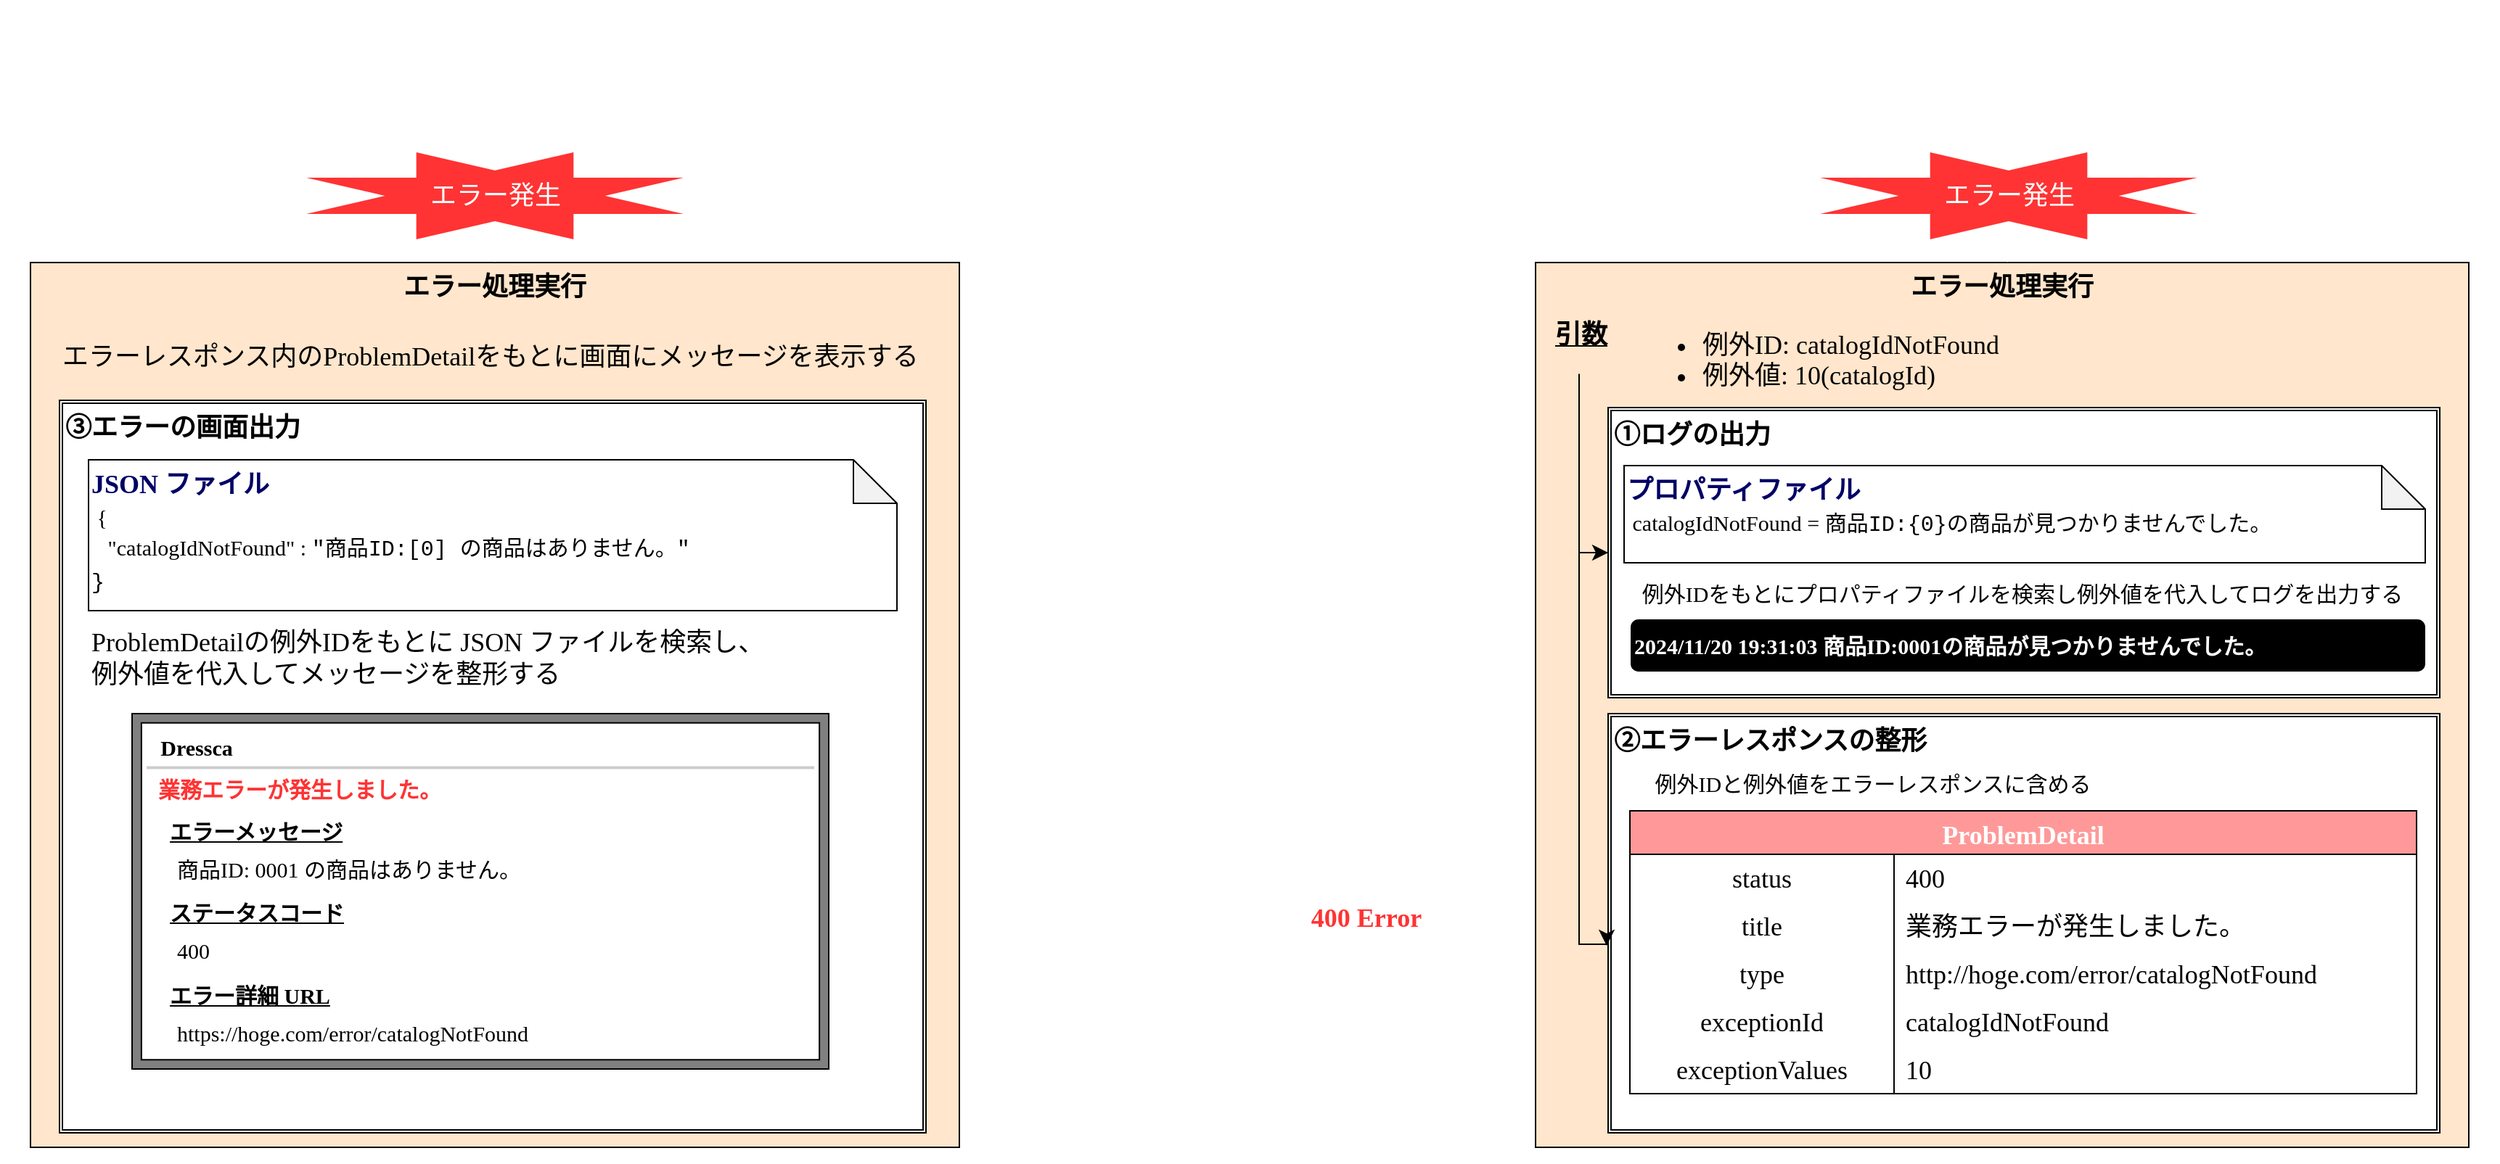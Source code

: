 <mxfile>
    <diagram id="EM-P6hWqXpQ67DBKpDgs" name="ページ1">
        <mxGraphModel dx="2271" dy="1049" grid="1" gridSize="10" guides="1" tooltips="1" connect="1" arrows="1" fold="1" page="1" pageScale="1" pageWidth="827" pageHeight="1169" math="0" shadow="0">
            <root>
                <mxCell id="0"/>
                <mxCell id="1" parent="0"/>
                <mxCell id="3" value="&lt;b&gt;&lt;font color=&quot;#ffffff&quot;&gt;&amp;nbsp;フロントエンドアプリケーション&lt;/font&gt;&lt;/b&gt;" style="whiteSpace=wrap;html=1;align=left;fontSize=18;verticalAlign=top;fontFamily=Noto Sans JP;fontSource=https%3A%2F%2Ffonts.googleapis.com%2Fcss%3Ffamily%3DNoto%2BSans%2BJP;fillColor=none;strokeColor=#FFFFFF;" parent="1" vertex="1">
                    <mxGeometry x="-200" y="40" width="680" height="800" as="geometry"/>
                </mxCell>
                <mxCell id="4" value="&lt;font color=&quot;#ffffff&quot;&gt;API呼び出し&lt;/font&gt;" style="whiteSpace=wrap;html=1;labelBackgroundColor=none;fontFamily=Noto Sans JP;fontSource=https%3A%2F%2Ffonts.googleapis.com%2Fcss%3Ffamily%3DNoto%2BSans%2BJP;fontSize=18;fillColor=none;strokeColor=#FFFFFF;" parent="1" vertex="1">
                    <mxGeometry x="-180" y="90" width="637" height="40" as="geometry"/>
                </mxCell>
                <mxCell id="6" value="" style="edgeStyle=none;orthogonalLoop=1;jettySize=auto;html=1;fontFamily=Noto Sans JP;fontSource=https%3A%2F%2Ffonts.googleapis.com%2Fcss%3Ffamily%3DNoto%2BSans%2BJP;fontSize=18;exitX=1;exitY=0.25;exitDx=0;exitDy=0;entryX=0;entryY=0.25;entryDx=0;entryDy=0;strokeColor=#FFFFFF;" parent="1" source="4" target="130" edge="1">
                    <mxGeometry width="100" relative="1" as="geometry">
                        <mxPoint x="773" y="97" as="sourcePoint"/>
                        <mxPoint x="840" y="100" as="targetPoint"/>
                        <Array as="points"/>
                    </mxGeometry>
                </mxCell>
                <mxCell id="11" value="&lt;font&gt;/api/catalog-items&lt;/font&gt;" style="text;html=1;align=center;verticalAlign=middle;resizable=0;points=[];autosize=1;strokeColor=none;fillColor=none;fontSize=18;fontFamily=Noto Sans JP;fontColor=#FFFFFF;" parent="1" vertex="1">
                    <mxGeometry x="560" y="57" width="180" height="40" as="geometry"/>
                </mxCell>
                <mxCell id="76" value="&lt;b&gt;エラー処理実行&lt;/b&gt;" style="whiteSpace=wrap;html=1;labelBackgroundColor=none;fontFamily=Noto Sans JP;fontSource=https%3A%2F%2Ffonts.googleapis.com%2Fcss%3Ffamily%3DNoto%2BSans%2BJP;fontSize=18;verticalAlign=top;fillColor=#ffe6cc;strokeColor=#000000;" parent="1" vertex="1">
                    <mxGeometry x="-180" y="220" width="640" height="610" as="geometry"/>
                </mxCell>
                <mxCell id="80" value="&lt;font style=&quot;font-size: 18px;&quot;&gt;エラーレスポンス内のProblemDetailをもとに画面にメッセージを表示する&lt;/font&gt;" style="text;html=1;align=left;verticalAlign=middle;resizable=0;points=[];autosize=1;strokeColor=none;fillColor=none;fontSize=15;fontFamily=Noto Sans JP;fontColor=#000000;labelBackgroundColor=none;fontSource=https%3A%2F%2Ffonts.googleapis.com%2Fcss%3Ffamily%3DNoto%2BSans%2BJP;" parent="76" vertex="1">
                    <mxGeometry x="19.692" y="45" width="630" height="40" as="geometry"/>
                </mxCell>
                <mxCell id="78" value="" style="edgeStyle=none;orthogonalLoop=1;jettySize=auto;html=1;fontFamily=Noto Sans JP;fontSource=https%3A%2F%2Ffonts.googleapis.com%2Fcss%3Ffamily%3DNoto%2BSans%2BJP;fontSize=18;exitX=0.503;exitY=1.022;exitDx=0;exitDy=0;exitPerimeter=0;strokeColor=#FFFFFF;" parent="1" source="4" edge="1">
                    <mxGeometry width="100" relative="1" as="geometry">
                        <mxPoint x="234" y="130" as="sourcePoint"/>
                        <mxPoint x="140" y="220" as="targetPoint"/>
                        <Array as="points"/>
                    </mxGeometry>
                </mxCell>
                <mxCell id="79" value="&lt;b&gt;③エラーの画面出力&lt;/b&gt;" style="shape=ext;double=1;rounded=0;whiteSpace=wrap;html=1;labelBackgroundColor=none;fontFamily=Noto Sans JP;fontSource=https%3A%2F%2Ffonts.googleapis.com%2Fcss%3Ffamily%3DNoto%2BSans%2BJP;fontSize=18;fontColor=#000000;fillColor=#FFFFFF;align=left;verticalAlign=top;" parent="1" vertex="1">
                    <mxGeometry x="-160" y="315" width="597" height="505" as="geometry"/>
                </mxCell>
                <mxCell id="81" value="&lt;font&gt;400 Error&lt;/font&gt;" style="text;html=1;align=center;verticalAlign=middle;resizable=0;points=[];autosize=1;strokeColor=none;fillColor=none;fontSize=18;fontFamily=Noto Sans JP;fontColor=#FF3333;fontStyle=1" parent="1" vertex="1">
                    <mxGeometry x="690" y="652" width="100" height="40" as="geometry"/>
                </mxCell>
                <mxCell id="82" value="&lt;font style=&quot;&quot;&gt;&lt;font color=&quot;#000066&quot;&gt;&lt;b&gt;JSON ファイル&lt;/b&gt;&lt;/font&gt;&lt;br&gt;&lt;font style=&quot;font-size: 15px;&quot;&gt;&amp;nbsp;{ &lt;br&gt;&amp;nbsp; &amp;nbsp;&quot;catalogIdNotFound&quot; :&amp;nbsp;&lt;/font&gt;&lt;span style=&quot;font-family: Consolas, &amp;quot;Courier New&amp;quot;, monospace;&quot;&gt;&lt;font style=&quot;font-size: 15px;&quot;&gt;&quot;商品ID:[0] の商品はありません。&quot;&lt;br&gt;}&lt;br&gt;&lt;/font&gt;&lt;/span&gt;&lt;/font&gt;" style="shape=note;whiteSpace=wrap;html=1;backgroundOutline=1;darkOpacity=0.05;labelBackgroundColor=none;fontFamily=Noto Sans JP;fontSource=https%3A%2F%2Ffonts.googleapis.com%2Fcss%3Ffamily%3DNoto%2BSans%2BJP;fontSize=18;fontColor=#000000;fillColor=#FFFFFF;align=left;verticalAlign=top;" parent="1" vertex="1">
                    <mxGeometry x="-140" y="356" width="557" height="104" as="geometry"/>
                </mxCell>
                <mxCell id="83" value="&lt;div style=&quot;font-size: 18px;&quot;&gt;&lt;font style=&quot;font-size: 18px;&quot;&gt;&lt;span style=&quot;background-color: initial;&quot;&gt;ProblemDetailの例外IDをもとに&amp;nbsp;&lt;/span&gt;&lt;span style=&quot;background-color: initial;&quot;&gt;JSON ファイルを&lt;/span&gt;&lt;/font&gt;&lt;span style=&quot;background-color: initial;&quot;&gt;検索し、&lt;br&gt;&lt;/span&gt;&lt;span style=&quot;background-color: initial;&quot;&gt;例外値を代入してメッセージを整形する&lt;/span&gt;&lt;/div&gt;" style="text;html=1;align=left;verticalAlign=middle;resizable=0;points=[];autosize=1;strokeColor=none;fillColor=none;fontSize=15;fontFamily=Noto Sans JP;fontColor=#000000;labelBackgroundColor=none;fontSource=https%3A%2F%2Ffonts.googleapis.com%2Fcss%3Ffamily%3DNoto%2BSans%2BJP;" parent="1" vertex="1">
                    <mxGeometry x="-140" y="463" width="500" height="60" as="geometry"/>
                </mxCell>
                <mxCell id="85" value="" style="edgeStyle=elbowEdgeStyle;elbow=horizontal;endArrow=classic;html=1;curved=0;rounded=0;endSize=8;startSize=8;fontFamily=Noto Sans JP;fontSource=https%3A%2F%2Ffonts.googleapis.com%2Fcss%3Ffamily%3DNoto%2BSans%2BJP;fontSize=15;fontColor=#FF3333;exitX=0.004;exitY=0.638;exitDx=0;exitDy=0;exitPerimeter=0;entryX=1;entryY=0.75;entryDx=0;entryDy=0;strokeColor=#FFFFFF;" parent="1" source="139" target="4" edge="1">
                    <mxGeometry width="50" height="50" relative="1" as="geometry">
                        <mxPoint x="470" y="690" as="sourcePoint"/>
                        <mxPoint x="460" y="120" as="targetPoint"/>
                        <Array as="points">
                            <mxPoint x="660" y="440"/>
                            <mxPoint x="640" y="410"/>
                        </Array>
                    </mxGeometry>
                </mxCell>
                <mxCell id="87" value="" style="verticalLabelPosition=bottom;verticalAlign=top;html=1;shape=mxgraph.basic.8_point_star;labelBackgroundColor=#FFFFFF;fontFamily=Noto Sans JP;fontSource=https%3A%2F%2Ffonts.googleapis.com%2Fcss%3Ffamily%3DNoto%2BSans%2BJP;fontSize=18;fillColor=#FF3333;strokeColor=none;align=center;horizontal=0;" parent="1" vertex="1">
                    <mxGeometry x="10" y="144" width="260" height="60" as="geometry"/>
                </mxCell>
                <mxCell id="86" value="エラー発生" style="text;html=1;align=center;verticalAlign=middle;resizable=0;points=[];autosize=1;strokeColor=none;fillColor=none;fontSize=18;fontFamily=Noto Sans JP;fontColor=#FFFFFF;" parent="1" vertex="1">
                    <mxGeometry x="85" y="154" width="110" height="40" as="geometry"/>
                </mxCell>
                <mxCell id="88" value="" style="verticalLabelPosition=bottom;verticalAlign=top;html=1;shape=mxgraph.basic.frame;dx=6.43;whiteSpace=wrap;labelBackgroundColor=none;fontFamily=Noto Sans JP;fontSource=https%3A%2F%2Ffonts.googleapis.com%2Fcss%3Ffamily%3DNoto%2BSans%2BJP;fontSize=15;fontColor=#FF3333;fillColor=#808080;" parent="1" vertex="1">
                    <mxGeometry x="-110" y="531" width="480" height="245" as="geometry"/>
                </mxCell>
                <mxCell id="89" value="業務エラーが発生しました。" style="text;html=1;align=left;verticalAlign=middle;resizable=0;points=[];autosize=1;strokeColor=none;fillColor=none;fontSize=15;fontFamily=Noto Sans JP;fontColor=#FF3333;fontStyle=1" parent="1" vertex="1">
                    <mxGeometry x="-94" y="568" width="220" height="30" as="geometry"/>
                </mxCell>
                <mxCell id="90" value="&lt;u&gt;エラーメッセージ&lt;/u&gt;" style="text;html=1;align=left;verticalAlign=middle;resizable=0;points=[];autosize=1;strokeColor=none;fillColor=none;fontSize=15;fontFamily=Noto Sans JP;fontColor=#000000;fontStyle=1" parent="1" vertex="1">
                    <mxGeometry x="-86" y="597" width="140" height="30" as="geometry"/>
                </mxCell>
                <mxCell id="92" value="商品ID: 0001 の商品はありません。" style="text;html=1;align=left;verticalAlign=middle;resizable=0;points=[];autosize=1;strokeColor=none;fillColor=none;fontSize=15;fontFamily=Noto Sans JP;fontColor=#000000;fontStyle=0" parent="1" vertex="1">
                    <mxGeometry x="-81" y="623" width="260" height="30" as="geometry"/>
                </mxCell>
                <mxCell id="94" value="Dressca" style="text;html=1;align=center;verticalAlign=middle;resizable=0;points=[];autosize=1;strokeColor=none;fillColor=none;fontSize=15;fontFamily=Noto Sans JP;fontColor=#000000;fontStyle=1" parent="1" vertex="1">
                    <mxGeometry x="-106" y="538.5" width="80" height="30" as="geometry"/>
                </mxCell>
                <mxCell id="95" value="" style="line;strokeWidth=2;html=1;labelBackgroundColor=none;fontFamily=Noto Sans JP;fontSource=https%3A%2F%2Ffonts.googleapis.com%2Fcss%3Ffamily%3DNoto%2BSans%2BJP;fontSize=15;fontColor=#000000;fillColor=#808080;strokeColor=#CCCCCC;" parent="1" vertex="1">
                    <mxGeometry x="-100" y="561.5" width="460" height="13.53" as="geometry"/>
                </mxCell>
                <mxCell id="129" value="&lt;b&gt;&lt;font color=&quot;#ffffff&quot;&gt;&amp;nbsp;バックエンドアプリケーション&lt;/font&gt;&lt;/b&gt;" style="whiteSpace=wrap;html=1;align=left;fontSize=18;verticalAlign=top;fontFamily=Noto Sans JP;fontSource=https%3A%2F%2Ffonts.googleapis.com%2Fcss%3Ffamily%3DNoto%2BSans%2BJP;fillColor=none;strokeColor=#FFFFFF;" parent="1" vertex="1">
                    <mxGeometry x="840" y="40" width="680" height="800" as="geometry"/>
                </mxCell>
                <mxCell id="130" value="&lt;font color=&quot;#ffffff&quot;&gt;処理実行&lt;/font&gt;" style="whiteSpace=wrap;html=1;labelBackgroundColor=none;fontFamily=Noto Sans JP;fontSource=https%3A%2F%2Ffonts.googleapis.com%2Fcss%3Ffamily%3DNoto%2BSans%2BJP;fontSize=18;fillColor=none;strokeColor=#FFFFFF;" parent="1" vertex="1">
                    <mxGeometry x="857" y="90" width="653" height="40" as="geometry"/>
                </mxCell>
                <mxCell id="131" value="&lt;b&gt;エラー処理実行&lt;/b&gt;" style="whiteSpace=wrap;html=1;labelBackgroundColor=none;fontFamily=Noto Sans JP;fontSource=https%3A%2F%2Ffonts.googleapis.com%2Fcss%3Ffamily%3DNoto%2BSans%2BJP;fontSize=18;verticalAlign=top;fillColor=#ffe6cc;strokeColor=#000000;" parent="1" vertex="1">
                    <mxGeometry x="857" y="220" width="643" height="610" as="geometry"/>
                </mxCell>
                <mxCell id="132" value="&lt;ul&gt;&lt;li&gt;例外ID: catalogIdNotFound&lt;/li&gt;&lt;li&gt;例外値: 10(catalogId)&lt;/li&gt;&lt;/ul&gt;" style="text;strokeColor=none;fillColor=none;html=1;whiteSpace=wrap;verticalAlign=bottom;overflow=hidden;labelBackgroundColor=none;fontFamily=Noto Sans JP;fontSource=https%3A%2F%2Ffonts.googleapis.com%2Fcss%3Ffamily%3DNoto%2BSans%2BJP;fontSize=18;fontColor=#000000;" parent="131" vertex="1">
                    <mxGeometry x="73.235" y="20" width="569.765" height="90" as="geometry"/>
                </mxCell>
                <mxCell id="133" value="" style="edgeStyle=none;orthogonalLoop=1;jettySize=auto;html=1;fontFamily=Noto Sans JP;fontSource=https%3A%2F%2Ffonts.googleapis.com%2Fcss%3Ffamily%3DNoto%2BSans%2BJP;fontSize=18;exitX=0.5;exitY=1;exitDx=0;exitDy=0;strokeColor=#FFFFFF;" parent="1" source="130" target="131" edge="1">
                    <mxGeometry width="100" relative="1" as="geometry">
                        <mxPoint x="1487" y="125" as="sourcePoint"/>
                        <mxPoint x="1287" y="125" as="targetPoint"/>
                        <Array as="points"/>
                    </mxGeometry>
                </mxCell>
                <mxCell id="134" value="" style="verticalLabelPosition=bottom;verticalAlign=top;html=1;shape=mxgraph.basic.8_point_star;labelBackgroundColor=#FFFFFF;fontFamily=Noto Sans JP;fontSource=https%3A%2F%2Ffonts.googleapis.com%2Fcss%3Ffamily%3DNoto%2BSans%2BJP;fontSize=18;fillColor=#FF3333;strokeColor=none;align=center;horizontal=0;" parent="1" vertex="1">
                    <mxGeometry x="1053" y="144" width="260" height="60" as="geometry"/>
                </mxCell>
                <mxCell id="135" value="エラー発生" style="text;html=1;align=center;verticalAlign=middle;resizable=0;points=[];autosize=1;strokeColor=none;fillColor=none;fontSize=18;fontFamily=Noto Sans JP;fontColor=#FFFFFF;" parent="1" vertex="1">
                    <mxGeometry x="1128" y="154" width="110" height="40" as="geometry"/>
                </mxCell>
                <mxCell id="136" value="引数" style="text;html=1;align=center;verticalAlign=middle;resizable=0;points=[];autosize=1;strokeColor=none;fillColor=none;fontSize=18;fontFamily=Noto Sans JP;fontColor=#000000;fontStyle=5" parent="1" vertex="1">
                    <mxGeometry x="858" y="250" width="60" height="40" as="geometry"/>
                </mxCell>
                <mxCell id="137" value="&lt;b&gt;①ログの出力&lt;/b&gt;" style="shape=ext;double=1;rounded=0;whiteSpace=wrap;html=1;labelBackgroundColor=none;fontFamily=Noto Sans JP;fontSource=https%3A%2F%2Ffonts.googleapis.com%2Fcss%3Ffamily%3DNoto%2BSans%2BJP;fontSize=18;fontColor=#000000;fillColor=#FFFFFF;align=left;verticalAlign=top;" parent="1" vertex="1">
                    <mxGeometry x="907" y="320" width="573" height="200" as="geometry"/>
                </mxCell>
                <mxCell id="138" value="&lt;font style=&quot;&quot;&gt;&lt;font color=&quot;#000066&quot;&gt;&lt;b&gt;プロパティファイル&lt;/b&gt;&lt;/font&gt;&lt;br&gt;&lt;font style=&quot;font-size: 15px;&quot;&gt;&amp;nbsp;catalogIdNotFound =&amp;nbsp;&lt;/font&gt;&lt;span style=&quot;font-family: Consolas, &amp;quot;Courier New&amp;quot;, monospace;&quot;&gt;&lt;font style=&quot;font-size: 15px;&quot;&gt;商品ID:{0}の商品が見つかりませんでした。&lt;/font&gt;&lt;/span&gt;&lt;/font&gt;" style="shape=note;whiteSpace=wrap;html=1;backgroundOutline=1;darkOpacity=0.05;labelBackgroundColor=none;fontFamily=Noto Sans JP;fontSource=https%3A%2F%2Ffonts.googleapis.com%2Fcss%3Ffamily%3DNoto%2BSans%2BJP;fontSize=18;fontColor=#000000;fillColor=#FFFFFF;align=left;verticalAlign=top;" parent="1" vertex="1">
                    <mxGeometry x="918" y="360" width="552" height="67" as="geometry"/>
                </mxCell>
                <mxCell id="139" value="&lt;b&gt;②エラーレスポンスの整形&lt;/b&gt;" style="shape=ext;double=1;rounded=0;whiteSpace=wrap;html=1;labelBackgroundColor=none;fontFamily=Noto Sans JP;fontSource=https%3A%2F%2Ffonts.googleapis.com%2Fcss%3Ffamily%3DNoto%2BSans%2BJP;fontSize=18;fontColor=#000000;fillColor=#FFFFFF;align=left;verticalAlign=top;" parent="1" vertex="1">
                    <mxGeometry x="907" y="531" width="573" height="289" as="geometry"/>
                </mxCell>
                <mxCell id="140" value="ProblemDetail" style="shape=table;startSize=30;container=1;collapsible=0;childLayout=tableLayout;fixedRows=1;rowLines=0;fontStyle=1;labelBackgroundColor=none;fontFamily=Noto Sans JP;fontSource=https%3A%2F%2Ffonts.googleapis.com%2Fcss%3Ffamily%3DNoto%2BSans%2BJP;fontSize=18;fontColor=#FFFFFF;fillColor=#FF9999;" parent="1" vertex="1">
                    <mxGeometry x="922" y="598" width="542" height="195" as="geometry"/>
                </mxCell>
                <mxCell id="141" value="" style="shape=tableRow;horizontal=0;startSize=0;swimlaneHead=0;swimlaneBody=0;top=0;left=0;bottom=0;right=0;collapsible=0;dropTarget=0;fillColor=none;points=[[0,0.5],[1,0.5]];portConstraint=eastwest;labelBackgroundColor=none;fontFamily=Noto Sans JP;fontSource=https%3A%2F%2Ffonts.googleapis.com%2Fcss%3Ffamily%3DNoto%2BSans%2BJP;fontSize=18;fontColor=#000000;" parent="140" vertex="1">
                    <mxGeometry y="30" width="542" height="33" as="geometry"/>
                </mxCell>
                <mxCell id="142" value="status" style="shape=partialRectangle;html=1;whiteSpace=wrap;connectable=0;fillColor=none;top=0;left=0;bottom=0;right=0;overflow=hidden;pointerEvents=1;labelBackgroundColor=none;fontFamily=Noto Sans JP;fontSource=https%3A%2F%2Ffonts.googleapis.com%2Fcss%3Ffamily%3DNoto%2BSans%2BJP;fontSize=18;fontColor=#000000;" parent="141" vertex="1">
                    <mxGeometry width="182" height="33" as="geometry">
                        <mxRectangle width="182" height="33" as="alternateBounds"/>
                    </mxGeometry>
                </mxCell>
                <mxCell id="143" value="400" style="shape=partialRectangle;html=1;whiteSpace=wrap;connectable=0;fillColor=none;top=0;left=0;bottom=0;right=0;align=left;spacingLeft=6;overflow=hidden;labelBackgroundColor=none;fontFamily=Noto Sans JP;fontSource=https%3A%2F%2Ffonts.googleapis.com%2Fcss%3Ffamily%3DNoto%2BSans%2BJP;fontSize=18;fontColor=#000000;" parent="141" vertex="1">
                    <mxGeometry x="182" width="360" height="33" as="geometry">
                        <mxRectangle width="360" height="33" as="alternateBounds"/>
                    </mxGeometry>
                </mxCell>
                <mxCell id="144" value="" style="shape=tableRow;horizontal=0;startSize=0;swimlaneHead=0;swimlaneBody=0;top=0;left=0;bottom=0;right=0;collapsible=0;dropTarget=0;fillColor=none;points=[[0,0.5],[1,0.5]];portConstraint=eastwest;labelBackgroundColor=none;fontFamily=Noto Sans JP;fontSource=https%3A%2F%2Ffonts.googleapis.com%2Fcss%3Ffamily%3DNoto%2BSans%2BJP;fontSize=18;fontColor=#000000;" parent="140" vertex="1">
                    <mxGeometry y="63" width="542" height="33" as="geometry"/>
                </mxCell>
                <mxCell id="145" value="title" style="shape=partialRectangle;html=1;whiteSpace=wrap;connectable=0;fillColor=none;top=0;left=0;bottom=0;right=0;overflow=hidden;labelBackgroundColor=none;fontFamily=Noto Sans JP;fontSource=https%3A%2F%2Ffonts.googleapis.com%2Fcss%3Ffamily%3DNoto%2BSans%2BJP;fontSize=18;fontColor=#000000;" parent="144" vertex="1">
                    <mxGeometry width="182" height="33" as="geometry">
                        <mxRectangle width="182" height="33" as="alternateBounds"/>
                    </mxGeometry>
                </mxCell>
                <mxCell id="146" value="業務エラーが発生しました。" style="shape=partialRectangle;html=1;whiteSpace=wrap;connectable=0;fillColor=none;top=0;left=0;bottom=0;right=0;align=left;spacingLeft=6;overflow=hidden;labelBackgroundColor=none;fontFamily=Noto Sans JP;fontSource=https%3A%2F%2Ffonts.googleapis.com%2Fcss%3Ffamily%3DNoto%2BSans%2BJP;fontSize=18;fontColor=#000000;" parent="144" vertex="1">
                    <mxGeometry x="182" width="360" height="33" as="geometry">
                        <mxRectangle width="360" height="33" as="alternateBounds"/>
                    </mxGeometry>
                </mxCell>
                <mxCell id="147" value="" style="shape=tableRow;horizontal=0;startSize=0;swimlaneHead=0;swimlaneBody=0;top=0;left=0;bottom=0;right=0;collapsible=0;dropTarget=0;fillColor=none;points=[[0,0.5],[1,0.5]];portConstraint=eastwest;labelBackgroundColor=none;fontFamily=Noto Sans JP;fontSource=https%3A%2F%2Ffonts.googleapis.com%2Fcss%3Ffamily%3DNoto%2BSans%2BJP;fontSize=18;fontColor=#000000;" parent="140" vertex="1">
                    <mxGeometry y="96" width="542" height="33" as="geometry"/>
                </mxCell>
                <mxCell id="148" value="type" style="shape=partialRectangle;html=1;whiteSpace=wrap;connectable=0;fillColor=none;top=0;left=0;bottom=0;right=0;overflow=hidden;labelBackgroundColor=none;fontFamily=Noto Sans JP;fontSource=https%3A%2F%2Ffonts.googleapis.com%2Fcss%3Ffamily%3DNoto%2BSans%2BJP;fontSize=18;fontColor=#000000;" parent="147" vertex="1">
                    <mxGeometry width="182" height="33" as="geometry">
                        <mxRectangle width="182" height="33" as="alternateBounds"/>
                    </mxGeometry>
                </mxCell>
                <mxCell id="149" value="http://hoge.com/error/catalogNotFound" style="shape=partialRectangle;html=1;whiteSpace=wrap;connectable=0;fillColor=none;top=0;left=0;bottom=0;right=0;align=left;spacingLeft=6;overflow=hidden;labelBackgroundColor=none;fontFamily=Noto Sans JP;fontSource=https%3A%2F%2Ffonts.googleapis.com%2Fcss%3Ffamily%3DNoto%2BSans%2BJP;fontSize=18;fontColor=#000000;" parent="147" vertex="1">
                    <mxGeometry x="182" width="360" height="33" as="geometry">
                        <mxRectangle width="360" height="33" as="alternateBounds"/>
                    </mxGeometry>
                </mxCell>
                <mxCell id="150" value="" style="shape=tableRow;horizontal=0;startSize=0;swimlaneHead=0;swimlaneBody=0;top=0;left=0;bottom=0;right=0;collapsible=0;dropTarget=0;fillColor=none;points=[[0,0.5],[1,0.5]];portConstraint=eastwest;labelBackgroundColor=none;fontFamily=Noto Sans JP;fontSource=https%3A%2F%2Ffonts.googleapis.com%2Fcss%3Ffamily%3DNoto%2BSans%2BJP;fontSize=18;fontColor=#000000;" parent="140" vertex="1">
                    <mxGeometry y="129" width="542" height="33" as="geometry"/>
                </mxCell>
                <mxCell id="151" value="exceptionId" style="shape=partialRectangle;html=1;whiteSpace=wrap;connectable=0;fillColor=none;top=0;left=0;bottom=0;right=0;overflow=hidden;labelBackgroundColor=none;fontFamily=Noto Sans JP;fontSource=https%3A%2F%2Ffonts.googleapis.com%2Fcss%3Ffamily%3DNoto%2BSans%2BJP;fontSize=18;fontColor=#000000;" parent="150" vertex="1">
                    <mxGeometry width="182" height="33" as="geometry">
                        <mxRectangle width="182" height="33" as="alternateBounds"/>
                    </mxGeometry>
                </mxCell>
                <mxCell id="152" value="catalogIdNotFound" style="shape=partialRectangle;html=1;whiteSpace=wrap;connectable=0;fillColor=none;top=0;left=0;bottom=0;right=0;align=left;spacingLeft=6;overflow=hidden;labelBackgroundColor=none;fontFamily=Noto Sans JP;fontSource=https%3A%2F%2Ffonts.googleapis.com%2Fcss%3Ffamily%3DNoto%2BSans%2BJP;fontSize=18;fontColor=#000000;" parent="150" vertex="1">
                    <mxGeometry x="182" width="360" height="33" as="geometry">
                        <mxRectangle width="360" height="33" as="alternateBounds"/>
                    </mxGeometry>
                </mxCell>
                <mxCell id="153" value="" style="shape=tableRow;horizontal=0;startSize=0;swimlaneHead=0;swimlaneBody=0;top=0;left=0;bottom=0;right=0;collapsible=0;dropTarget=0;fillColor=none;points=[[0,0.5],[1,0.5]];portConstraint=eastwest;labelBackgroundColor=none;fontFamily=Noto Sans JP;fontSource=https%3A%2F%2Ffonts.googleapis.com%2Fcss%3Ffamily%3DNoto%2BSans%2BJP;fontSize=18;fontColor=#000000;" parent="140" vertex="1">
                    <mxGeometry y="162" width="542" height="33" as="geometry"/>
                </mxCell>
                <mxCell id="154" value="exceptionValues" style="shape=partialRectangle;html=1;whiteSpace=wrap;connectable=0;fillColor=none;top=0;left=0;bottom=0;right=0;overflow=hidden;labelBackgroundColor=none;fontFamily=Noto Sans JP;fontSource=https%3A%2F%2Ffonts.googleapis.com%2Fcss%3Ffamily%3DNoto%2BSans%2BJP;fontSize=18;fontColor=#000000;" parent="153" vertex="1">
                    <mxGeometry width="182" height="33" as="geometry">
                        <mxRectangle width="182" height="33" as="alternateBounds"/>
                    </mxGeometry>
                </mxCell>
                <mxCell id="155" value="10" style="shape=partialRectangle;html=1;whiteSpace=wrap;connectable=0;fillColor=none;top=0;left=0;bottom=0;right=0;align=left;spacingLeft=6;overflow=hidden;labelBackgroundColor=none;fontFamily=Noto Sans JP;fontSource=https%3A%2F%2Ffonts.googleapis.com%2Fcss%3Ffamily%3DNoto%2BSans%2BJP;fontSize=18;fontColor=#000000;" parent="153" vertex="1">
                    <mxGeometry x="182" width="360" height="33" as="geometry">
                        <mxRectangle width="360" height="33" as="alternateBounds"/>
                    </mxGeometry>
                </mxCell>
                <mxCell id="156" value="" style="edgeStyle=elbowEdgeStyle;elbow=vertical;endArrow=classic;html=1;curved=0;rounded=0;endSize=8;startSize=8;fontFamily=Noto Sans JP;fontSource=https%3A%2F%2Ffonts.googleapis.com%2Fcss%3Ffamily%3DNoto%2BSans%2BJP;fontSize=18;fontColor=#000000;entryX=0;entryY=0.5;entryDx=0;entryDy=0;" parent="1" target="137" edge="1">
                    <mxGeometry width="50" height="50" relative="1" as="geometry">
                        <mxPoint x="887" y="300" as="sourcePoint"/>
                        <mxPoint x="1407" y="400" as="targetPoint"/>
                        <Array as="points">
                            <mxPoint x="900" y="420"/>
                        </Array>
                    </mxGeometry>
                </mxCell>
                <mxCell id="157" value="" style="edgeStyle=elbowEdgeStyle;elbow=vertical;endArrow=classic;html=1;curved=0;rounded=0;endSize=8;startSize=8;fontFamily=Noto Sans JP;fontSource=https%3A%2F%2Ffonts.googleapis.com%2Fcss%3Ffamily%3DNoto%2BSans%2BJP;fontSize=18;fontColor=#000000;entryX=0;entryY=0.5;entryDx=0;entryDy=0;exitX=0.5;exitY=1.143;exitDx=0;exitDy=0;exitPerimeter=0;" parent="1" edge="1">
                    <mxGeometry width="50" height="50" relative="1" as="geometry">
                        <mxPoint x="887" y="296.72" as="sourcePoint"/>
                        <mxPoint x="906" y="691.0" as="targetPoint"/>
                        <Array as="points">
                            <mxPoint x="876" y="690"/>
                        </Array>
                    </mxGeometry>
                </mxCell>
                <mxCell id="158" value="例外IDと例外値をエラーレスポンスに含める" style="text;html=1;align=center;verticalAlign=middle;resizable=0;points=[];autosize=1;strokeColor=none;fillColor=none;fontSize=15;fontFamily=Noto Sans JP;fontColor=#000000;labelBackgroundColor=none;fontSource=https%3A%2F%2Ffonts.googleapis.com%2Fcss%3Ffamily%3DNoto%2BSans%2BJP;" parent="1" vertex="1">
                    <mxGeometry x="929" y="564" width="320" height="30" as="geometry"/>
                </mxCell>
                <mxCell id="159" value="例外IDをもとにプロパティファイルを検索し&lt;span style=&quot;background-color: initial; text-align: left;&quot;&gt;例外値を代入してログを出力する&lt;/span&gt;" style="text;html=1;align=center;verticalAlign=middle;resizable=0;points=[];autosize=1;strokeColor=none;fillColor=none;fontSize=15;fontFamily=Noto Sans JP;fontColor=#000000;labelBackgroundColor=none;fontSource=https%3A%2F%2Ffonts.googleapis.com%2Fcss%3Ffamily%3DNoto%2BSans%2BJP;" parent="1" vertex="1">
                    <mxGeometry x="917" y="433" width="550" height="30" as="geometry"/>
                </mxCell>
                <mxCell id="160" value="&lt;b&gt;2024/11/20 19:31:03 商品ID:0001の商品が見つかりませんでした。&lt;/b&gt;" style="rounded=1;whiteSpace=wrap;html=1;labelBackgroundColor=none;fontFamily=Noto Sans JP;fontSource=https%3A%2F%2Ffonts.googleapis.com%2Fcss%3Ffamily%3DNoto%2BSans%2BJP;fontSize=15;fontColor=#FFFFFF;fillColor=#000000;strokeColor=none;align=left;" parent="1" vertex="1">
                    <mxGeometry x="922.5" y="466" width="547.5" height="36" as="geometry"/>
                </mxCell>
                <mxCell id="161" value="400" style="text;html=1;align=left;verticalAlign=middle;resizable=0;points=[];autosize=1;strokeColor=none;fillColor=none;fontSize=15;fontFamily=Noto Sans JP;fontColor=#000000;fontStyle=0" parent="1" vertex="1">
                    <mxGeometry x="-81" y="679" width="50" height="30" as="geometry"/>
                </mxCell>
                <mxCell id="162" value="&lt;u style=&quot;&quot;&gt;&lt;font style=&quot;&quot;&gt;ステータスコード&lt;/font&gt;&lt;/u&gt;" style="text;html=1;align=left;verticalAlign=middle;resizable=0;points=[];autosize=1;strokeColor=none;fillColor=none;fontSize=15;fontFamily=Noto Sans JP;fontColor=#000000;fontStyle=1" parent="1" vertex="1">
                    <mxGeometry x="-86" y="653" width="140" height="30" as="geometry"/>
                </mxCell>
                <mxCell id="163" value="&lt;u style=&quot;&quot;&gt;&lt;font style=&quot;&quot;&gt;エラー詳細 URL&lt;/font&gt;&lt;/u&gt;" style="text;html=1;align=left;verticalAlign=middle;resizable=0;points=[];autosize=1;strokeColor=none;fillColor=none;fontSize=15;fontFamily=Noto Sans JP;fontColor=#000000;fontStyle=1" parent="1" vertex="1">
                    <mxGeometry x="-86" y="710" width="130" height="30" as="geometry"/>
                </mxCell>
                <mxCell id="164" value="https://hoge.com/error/catalogNotFound" style="text;html=1;align=left;verticalAlign=middle;resizable=0;points=[];autosize=1;strokeColor=none;fillColor=none;fontSize=15;fontFamily=Noto Sans JP;fontColor=#000000;fontStyle=0" parent="1" vertex="1">
                    <mxGeometry x="-81" y="736" width="310" height="30" as="geometry"/>
                </mxCell>
            </root>
        </mxGraphModel>
    </diagram>
</mxfile>